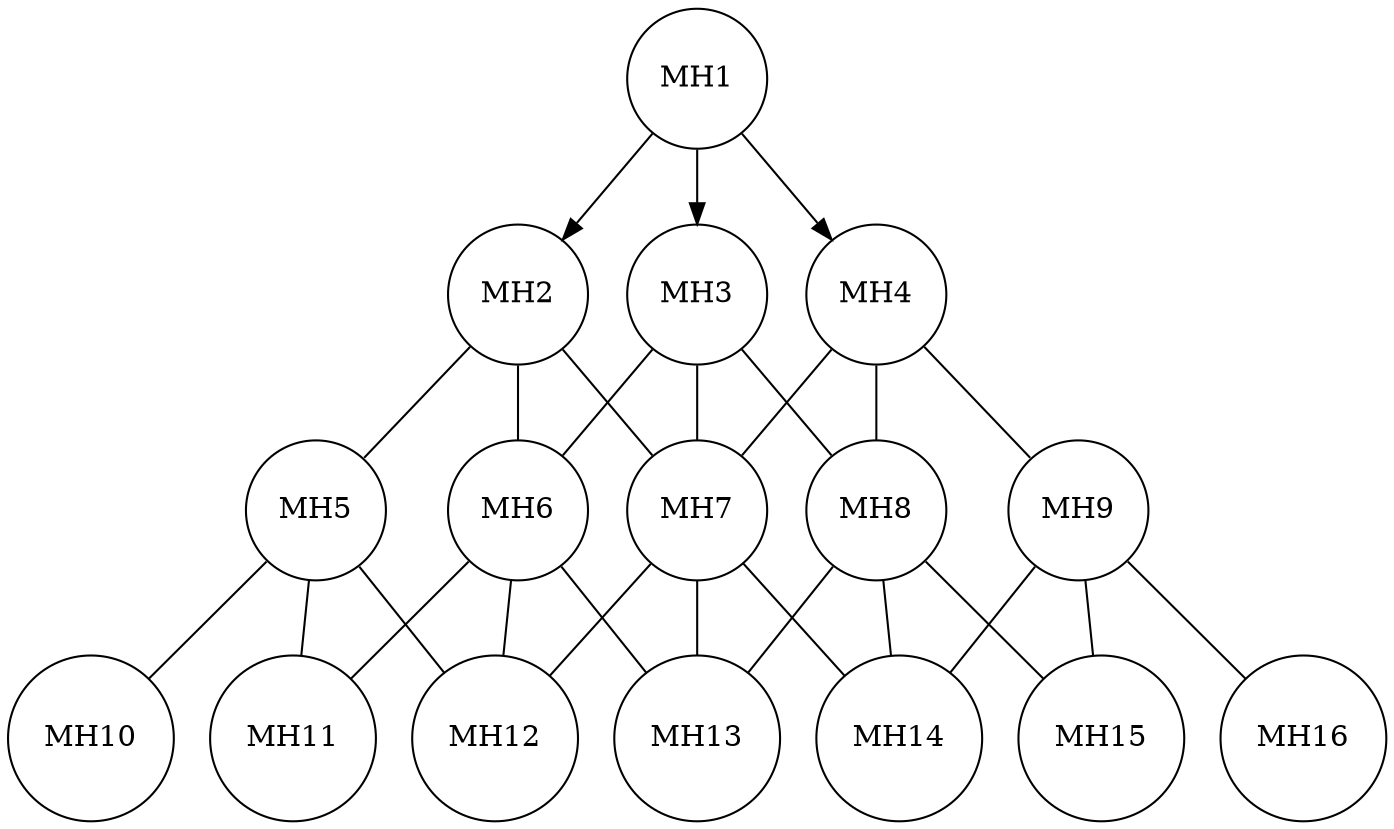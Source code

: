 digraph olsrOperation {

	node[shape=circle,color=black]
	//Level 1
	MH1 -> MH2
	MH1 -> MH3
	MH1 -> MH4

	edge[dir=none]
	//Level 2
	MH2 -> MH5
	MH2 -> MH6
	MH2 -> MH7

	MH3 -> MH6
	MH3 -> MH7
	MH3 -> MH8

	MH4 -> MH7
	MH4 -> MH8
	MH4 -> MH9

	//Level 3
	MH5 -> MH10
	MH5 -> MH11
	MH5 -> MH12

	MH6 -> MH11
	MH6 -> MH12
	MH6 -> MH13

	MH7 -> MH12
	MH7 -> MH13
	MH7 -> MH14

	MH8 -> MH13
	MH8 -> MH14
	MH8 -> MH15

	MH9 -> MH14
	MH9 -> MH15
	MH9 -> MH16

}
